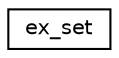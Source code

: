 digraph "Graphical Class Hierarchy"
{
  edge [fontname="Helvetica",fontsize="10",labelfontname="Helvetica",labelfontsize="10"];
  node [fontname="Helvetica",fontsize="10",shape=record];
  rankdir="LR";
  Node1 [label="ex_set",height=0.2,width=0.4,color="black", fillcolor="white", style="filled",URL="$structex__set.html"];
}
